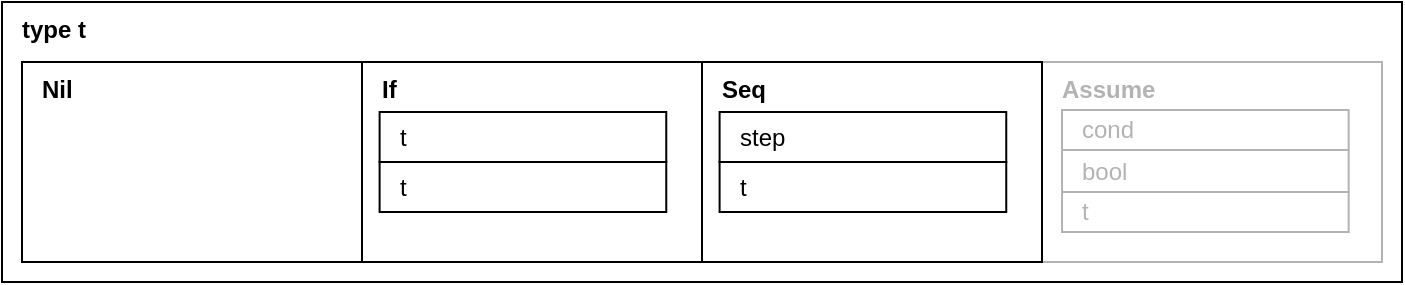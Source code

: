 <mxfile version="12.6.5" type="device"><diagram id="ibjgwdjRdEsRTVfzhktU" name="Page-1"><mxGraphModel dx="946" dy="641" grid="1" gridSize="10" guides="1" tooltips="1" connect="1" arrows="1" fold="1" page="1" pageScale="1" pageWidth="827" pageHeight="1169" math="0" shadow="0"><root><mxCell id="0"/><mxCell id="1" parent="0"/><mxCell id="obCyJHZTeb6mxVFvSmDw-1" value="&lt;div&gt;&lt;b&gt;type t&lt;/b&gt;&lt;/div&gt;" style="rounded=0;whiteSpace=wrap;html=1;align=left;verticalAlign=top;spacingLeft=8;" parent="1" vertex="1"><mxGeometry x="20" y="20" width="700" height="140" as="geometry"/></mxCell><mxCell id="obCyJHZTeb6mxVFvSmDw-2" value="&lt;span style=&quot;white-space: normal&quot;&gt;&lt;b&gt;Nil&lt;/b&gt;&lt;/span&gt;" style="rounded=0;whiteSpace=wrap;html=1;align=left;spacingLeft=8;verticalAlign=top;" parent="1" vertex="1"><mxGeometry x="30" y="50" width="170" height="100" as="geometry"/></mxCell><mxCell id="obCyJHZTeb6mxVFvSmDw-19" value="" style="group" parent="1" vertex="1" connectable="0"><mxGeometry x="200" y="50" width="170" height="100" as="geometry"/></mxCell><mxCell id="obCyJHZTeb6mxVFvSmDw-6" value="&lt;span style=&quot;white-space: normal&quot;&gt;&lt;b&gt;If&lt;/b&gt;&lt;/span&gt;" style="rounded=0;whiteSpace=wrap;html=1;align=left;spacingLeft=8;verticalAlign=top;" parent="obCyJHZTeb6mxVFvSmDw-19" vertex="1"><mxGeometry width="170" height="100" as="geometry"/></mxCell><mxCell id="obCyJHZTeb6mxVFvSmDw-17" value="t" style="rounded=0;whiteSpace=wrap;html=1;align=left;spacingLeft=8;strokeWidth=1;glass=0;shadow=0;" parent="obCyJHZTeb6mxVFvSmDw-19" vertex="1"><mxGeometry x="8.8" y="25" width="143.33" height="25" as="geometry"/></mxCell><mxCell id="obCyJHZTeb6mxVFvSmDw-18" value="t" style="rounded=0;whiteSpace=wrap;html=1;align=left;spacingLeft=8;strokeWidth=1;glass=0;shadow=0;" parent="obCyJHZTeb6mxVFvSmDw-19" vertex="1"><mxGeometry x="8.8" y="50" width="143.33" height="25" as="geometry"/></mxCell><mxCell id="obCyJHZTeb6mxVFvSmDw-20" value="" style="group" parent="1" vertex="1" connectable="0"><mxGeometry x="540" y="50" width="174" height="105" as="geometry"/></mxCell><mxCell id="obCyJHZTeb6mxVFvSmDw-3" value="&lt;span style=&quot;white-space: normal&quot;&gt;&lt;b&gt;Assume&lt;/b&gt;&lt;/span&gt;" style="rounded=0;whiteSpace=wrap;html=1;align=left;spacingLeft=8;verticalAlign=top;" parent="obCyJHZTeb6mxVFvSmDw-20" vertex="1"><mxGeometry width="170" height="100" as="geometry"/></mxCell><mxCell id="obCyJHZTeb6mxVFvSmDw-10" value="bool" style="rounded=0;whiteSpace=wrap;html=1;align=left;spacingLeft=8;" parent="obCyJHZTeb6mxVFvSmDw-20" vertex="1"><mxGeometry x="10" y="44" width="143.33" height="21" as="geometry"/></mxCell><mxCell id="obCyJHZTeb6mxVFvSmDw-11" value="t" style="rounded=0;whiteSpace=wrap;html=1;align=left;spacingLeft=8;" parent="obCyJHZTeb6mxVFvSmDw-20" vertex="1"><mxGeometry x="10" y="65" width="143.33" height="20" as="geometry"/></mxCell><mxCell id="obCyJHZTeb6mxVFvSmDw-12" value="cond" style="rounded=0;whiteSpace=wrap;html=1;align=left;spacingLeft=8;strokeWidth=1;glass=0;shadow=0;" parent="obCyJHZTeb6mxVFvSmDw-20" vertex="1"><mxGeometry x="10" y="24" width="143.33" height="20" as="geometry"/></mxCell><mxCell id="obCyJHZTeb6mxVFvSmDw-24" value="" style="rounded=0;whiteSpace=wrap;html=1;shadow=0;glass=0;dashed=1;strokeWidth=1;fontColor=#8F8F8F;align=left;strokeColor=none;opacity=70;" parent="obCyJHZTeb6mxVFvSmDw-20" vertex="1"><mxGeometry y="-5.5" width="178" height="111" as="geometry"/></mxCell><mxCell id="obCyJHZTeb6mxVFvSmDw-22" value="" style="group" parent="1" vertex="1" connectable="0"><mxGeometry x="370" y="50" width="170" height="100" as="geometry"/></mxCell><mxCell id="obCyJHZTeb6mxVFvSmDw-5" value="&lt;div style=&quot;white-space: normal&quot;&gt;&lt;b&gt;Seq&lt;/b&gt;&lt;/div&gt;" style="rounded=0;whiteSpace=wrap;html=1;align=left;spacingLeft=8;verticalAlign=top;" parent="obCyJHZTeb6mxVFvSmDw-22" vertex="1"><mxGeometry width="170" height="100" as="geometry"/></mxCell><mxCell id="obCyJHZTeb6mxVFvSmDw-14" value="step" style="rounded=0;whiteSpace=wrap;html=1;align=left;spacingLeft=8;strokeWidth=1;glass=0;shadow=0;" parent="obCyJHZTeb6mxVFvSmDw-22" vertex="1"><mxGeometry x="8.8" y="25" width="143.33" height="25" as="geometry"/></mxCell><mxCell id="obCyJHZTeb6mxVFvSmDw-15" value="t" style="rounded=0;whiteSpace=wrap;html=1;align=left;spacingLeft=8;" parent="obCyJHZTeb6mxVFvSmDw-22" vertex="1"><mxGeometry x="8.8" y="50" width="143.33" height="25" as="geometry"/></mxCell></root></mxGraphModel></diagram></mxfile>